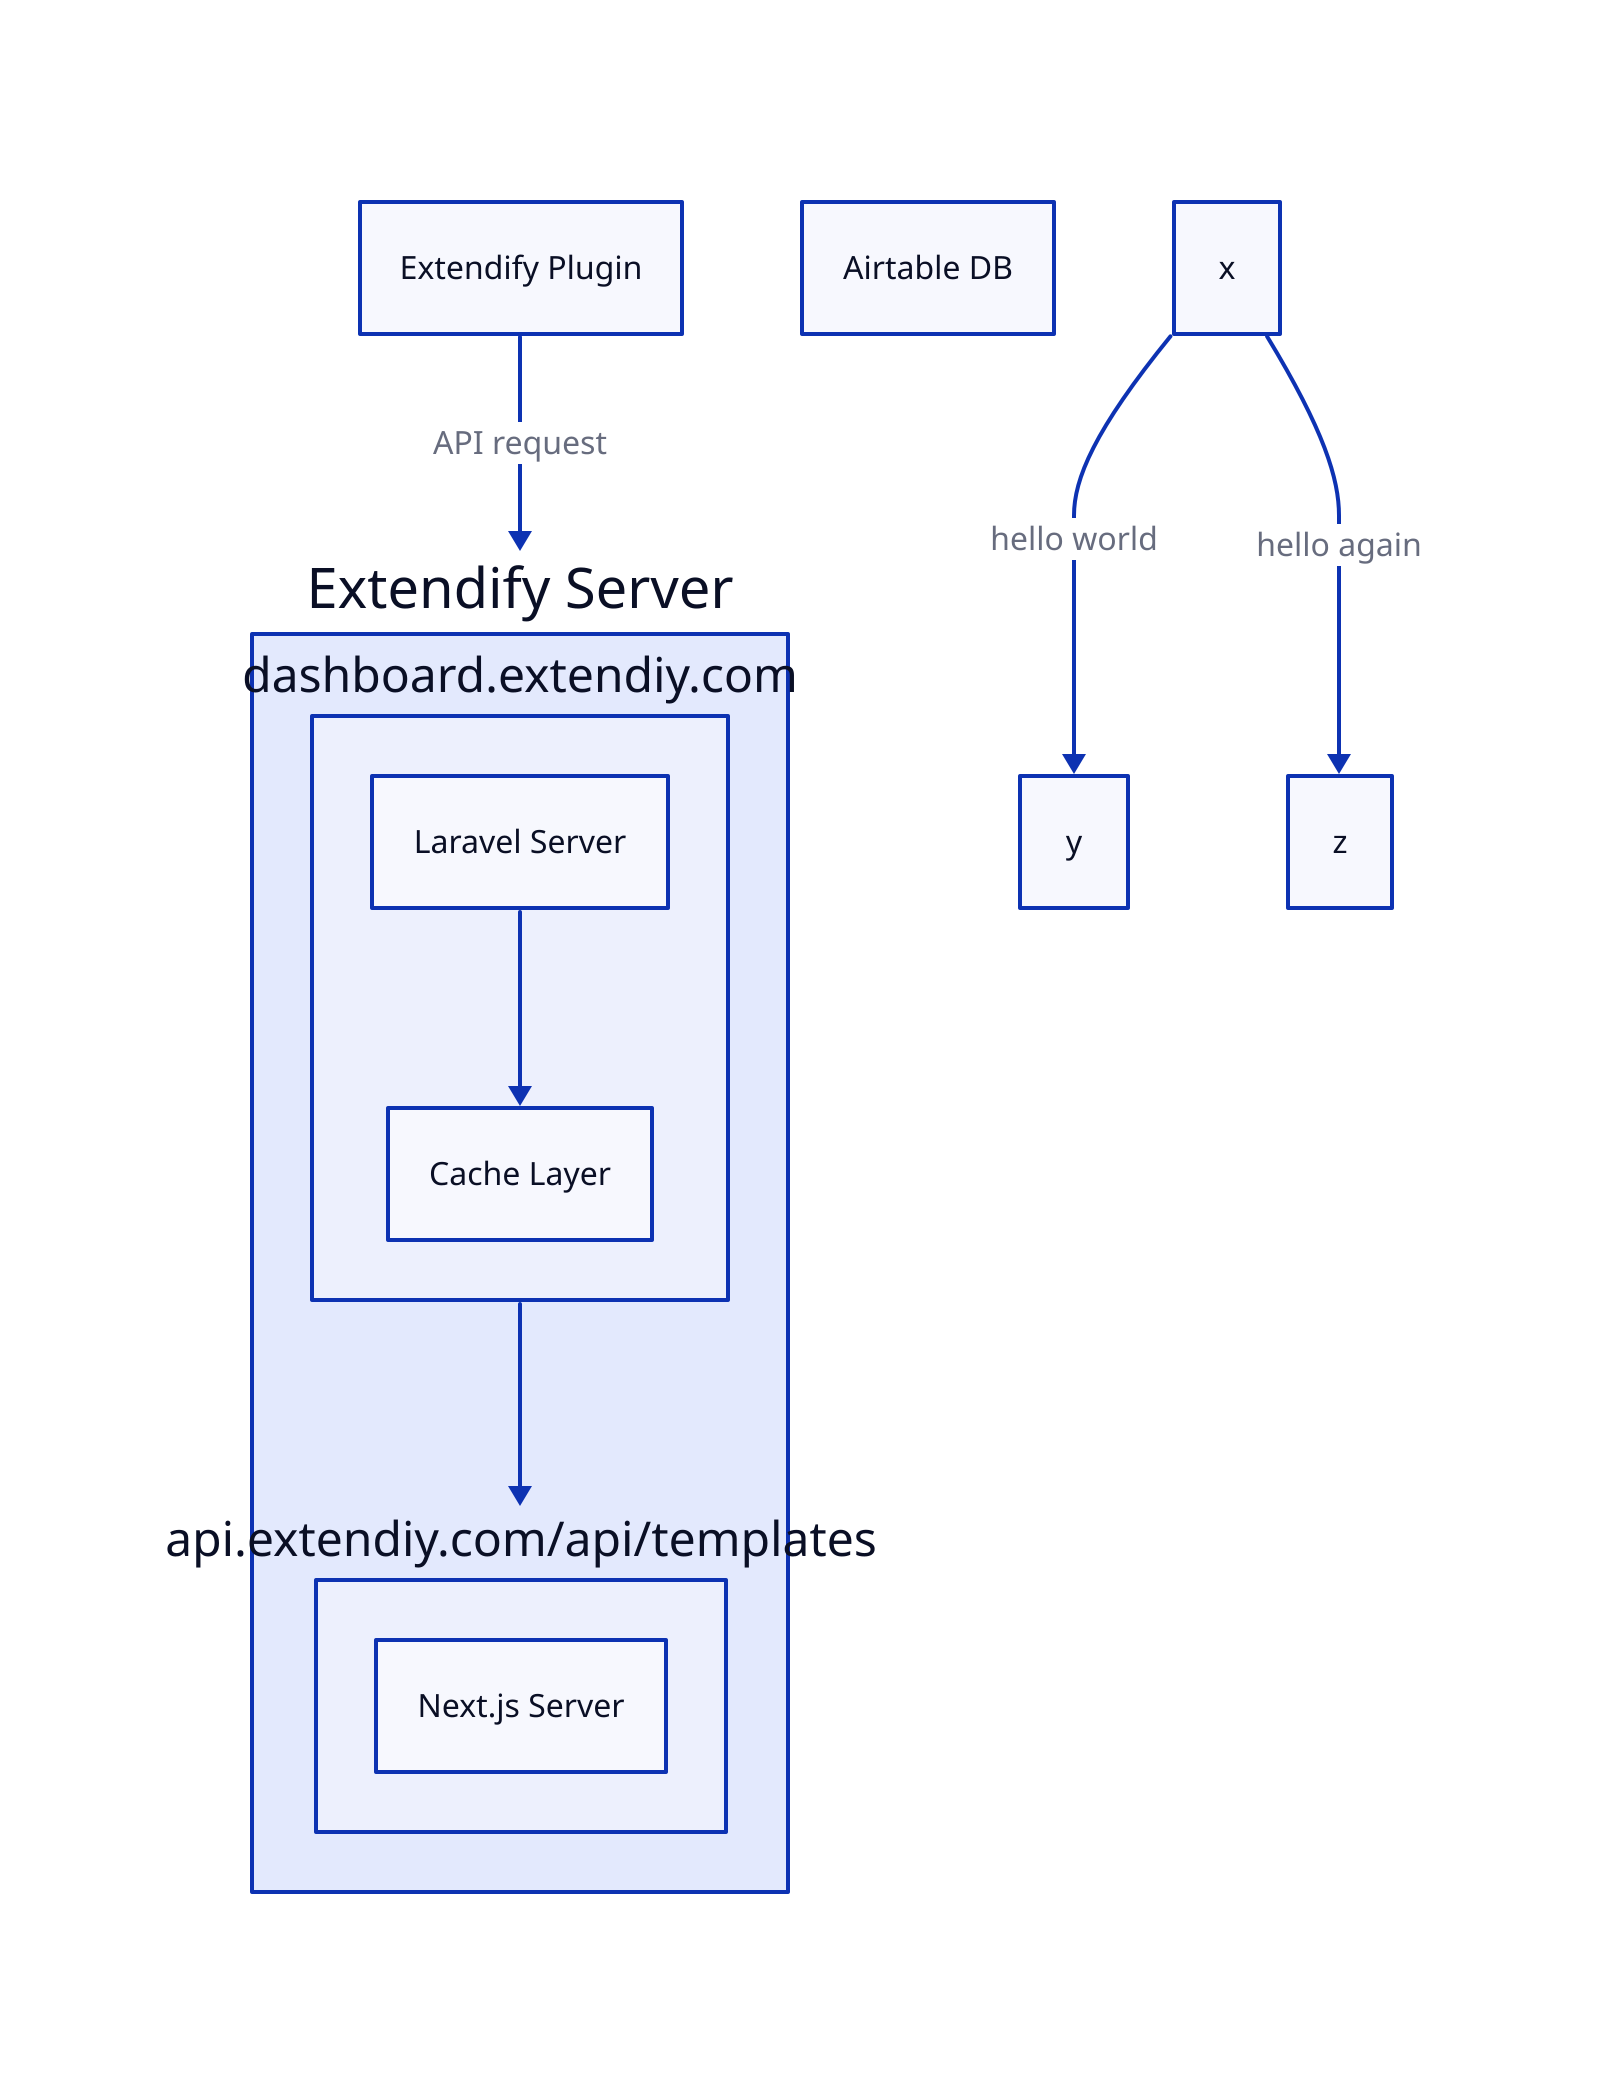 a: Extendify Plugin
e: Airtable DB

extendifyServer: Extendify Server {
  dashboardServer: dashboard.extendiy.com {
    a: Laravel Server
    b: Cache Layer
    a -> b
  }

  apiServer: api.extendiy.com/api/templates {
    c: Next.js Server
    c
  }

  dashboardServer -> apiServer
}

a -> extendifyServer: API request
x -> y: hello world
x -> z: hello again
